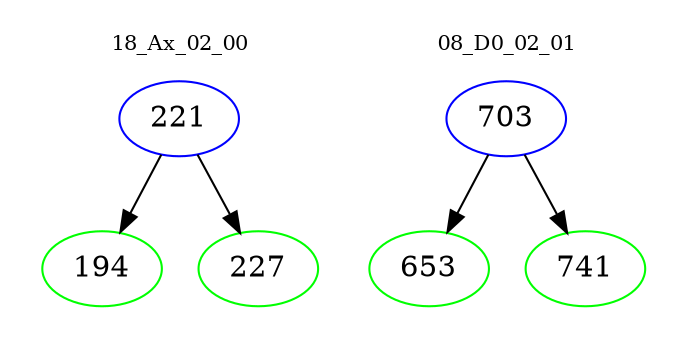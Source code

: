 digraph{
subgraph cluster_0 {
color = white
label = "18_Ax_02_00";
fontsize=10;
T0_221 [label="221", color="blue"]
T0_221 -> T0_194 [color="black"]
T0_194 [label="194", color="green"]
T0_221 -> T0_227 [color="black"]
T0_227 [label="227", color="green"]
}
subgraph cluster_1 {
color = white
label = "08_D0_02_01";
fontsize=10;
T1_703 [label="703", color="blue"]
T1_703 -> T1_653 [color="black"]
T1_653 [label="653", color="green"]
T1_703 -> T1_741 [color="black"]
T1_741 [label="741", color="green"]
}
}
